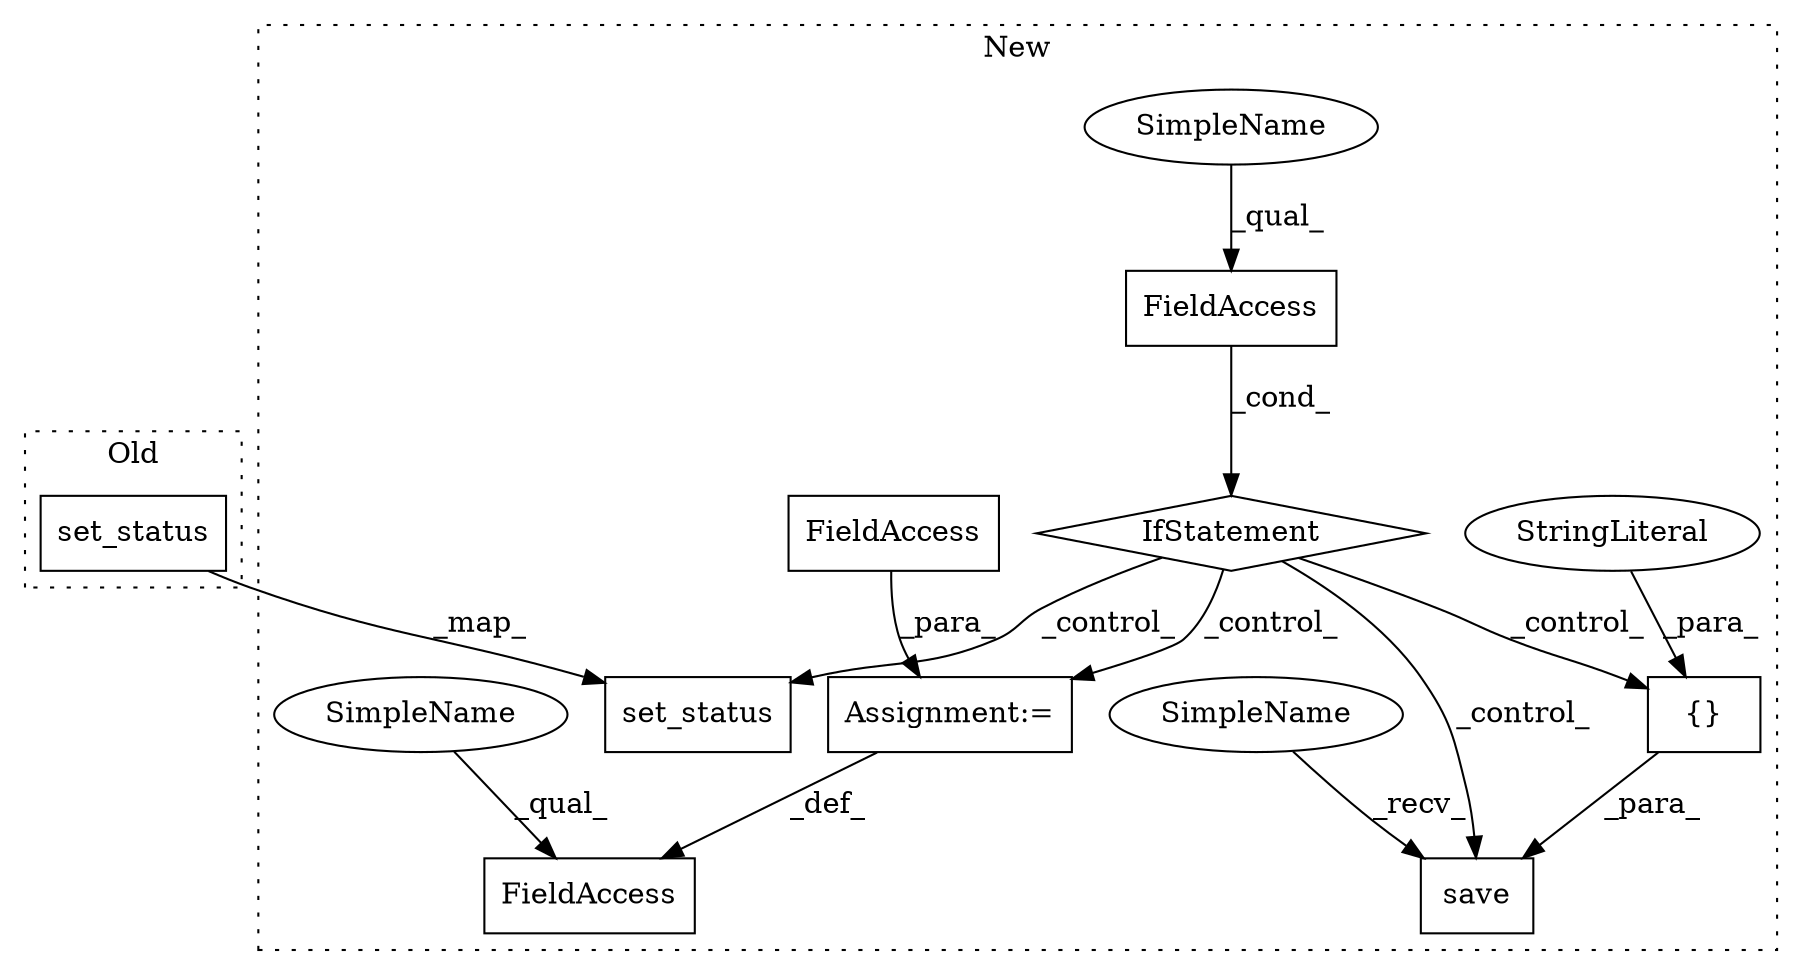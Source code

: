 digraph G {
subgraph cluster0 {
1 [label="set_status" a="32" s="14368,14414" l="11,1" shape="box"];
label = "Old";
style="dotted";
}
subgraph cluster1 {
2 [label="set_status" a="32" s="14776,14822" l="11,1" shape="box"];
3 [label="IfStatement" a="25" s="14739,14754" l="4,2" shape="diamond"];
4 [label="{}" a="4" s="14914,14923" l="1,1" shape="box"];
5 [label="FieldAccess" a="22" s="14743" l="11" shape="box"];
6 [label="FieldAccess" a="22" s="14845" l="11" shape="box"];
7 [label="save" a="32" s="14897,14924" l="5,1" shape="box"];
8 [label="StringLiteral" a="45" s="14915" l="8" shape="ellipse"];
9 [label="Assignment:=" a="7" s="14856" l="1" shape="box"];
10 [label="FieldAccess" a="22" s="14857" l="27" shape="box"];
11 [label="SimpleName" a="42" s="14892" l="4" shape="ellipse"];
12 [label="SimpleName" a="42" s="14743" l="4" shape="ellipse"];
13 [label="SimpleName" a="42" s="14845" l="4" shape="ellipse"];
label = "New";
style="dotted";
}
1 -> 2 [label="_map_"];
3 -> 4 [label="_control_"];
3 -> 7 [label="_control_"];
3 -> 2 [label="_control_"];
3 -> 9 [label="_control_"];
4 -> 7 [label="_para_"];
5 -> 3 [label="_cond_"];
8 -> 4 [label="_para_"];
9 -> 6 [label="_def_"];
10 -> 9 [label="_para_"];
11 -> 7 [label="_recv_"];
12 -> 5 [label="_qual_"];
13 -> 6 [label="_qual_"];
}